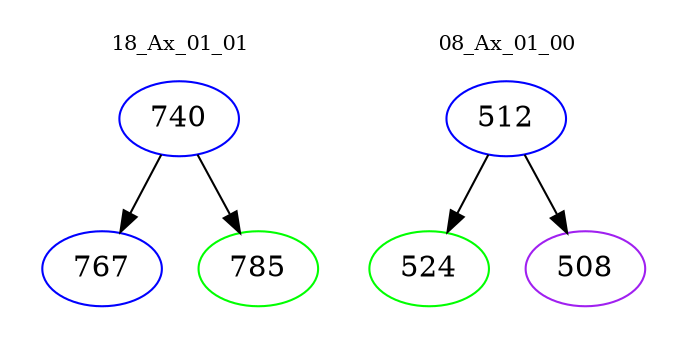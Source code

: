 digraph{
subgraph cluster_0 {
color = white
label = "18_Ax_01_01";
fontsize=10;
T0_740 [label="740", color="blue"]
T0_740 -> T0_767 [color="black"]
T0_767 [label="767", color="blue"]
T0_740 -> T0_785 [color="black"]
T0_785 [label="785", color="green"]
}
subgraph cluster_1 {
color = white
label = "08_Ax_01_00";
fontsize=10;
T1_512 [label="512", color="blue"]
T1_512 -> T1_524 [color="black"]
T1_524 [label="524", color="green"]
T1_512 -> T1_508 [color="black"]
T1_508 [label="508", color="purple"]
}
}
